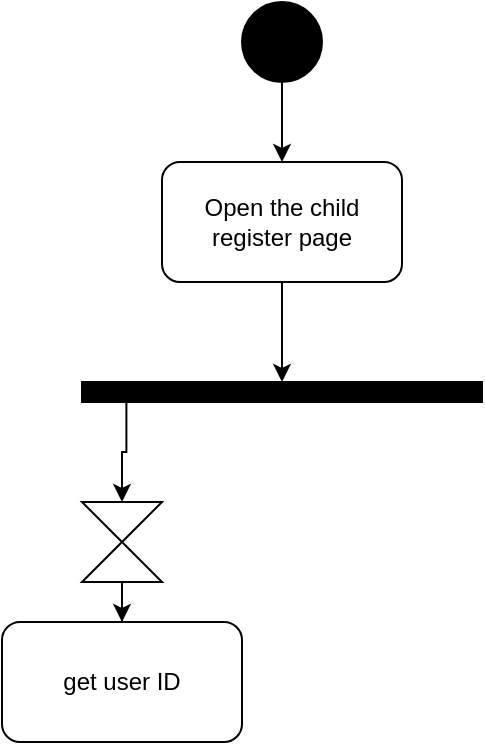 <mxfile version="26.0.9">
  <diagram name="Page-1" id="86R5FVlfNCrJObd2xNu8">
    <mxGraphModel dx="1195" dy="703" grid="1" gridSize="10" guides="1" tooltips="1" connect="1" arrows="1" fold="1" page="1" pageScale="1" pageWidth="827" pageHeight="1169" math="0" shadow="0">
      <root>
        <mxCell id="0" />
        <mxCell id="1" parent="0" />
        <mxCell id="eEoRAQe1DEveV7BVmvXU-4" style="edgeStyle=orthogonalEdgeStyle;rounded=0;orthogonalLoop=1;jettySize=auto;html=1;entryX=0.5;entryY=0;entryDx=0;entryDy=0;" edge="1" parent="1" source="eEoRAQe1DEveV7BVmvXU-2" target="eEoRAQe1DEveV7BVmvXU-3">
          <mxGeometry relative="1" as="geometry" />
        </mxCell>
        <mxCell id="eEoRAQe1DEveV7BVmvXU-2" value="" style="ellipse;whiteSpace=wrap;html=1;aspect=fixed;fillColor=#000000;" vertex="1" parent="1">
          <mxGeometry x="240" y="20" width="40" height="40" as="geometry" />
        </mxCell>
        <mxCell id="eEoRAQe1DEveV7BVmvXU-15" style="edgeStyle=orthogonalEdgeStyle;rounded=0;orthogonalLoop=1;jettySize=auto;html=1;entryX=0.5;entryY=0;entryDx=0;entryDy=0;" edge="1" parent="1" source="eEoRAQe1DEveV7BVmvXU-3">
          <mxGeometry relative="1" as="geometry">
            <mxPoint x="260" y="210" as="targetPoint" />
          </mxGeometry>
        </mxCell>
        <mxCell id="eEoRAQe1DEveV7BVmvXU-3" value="Open the child register page" style="rounded=1;whiteSpace=wrap;html=1;" vertex="1" parent="1">
          <mxGeometry x="200" y="100" width="120" height="60" as="geometry" />
        </mxCell>
        <mxCell id="eEoRAQe1DEveV7BVmvXU-32" style="edgeStyle=orthogonalEdgeStyle;rounded=0;orthogonalLoop=1;jettySize=auto;html=1;entryX=0.5;entryY=0;entryDx=0;entryDy=0;" edge="1" parent="1" source="eEoRAQe1DEveV7BVmvXU-14" target="eEoRAQe1DEveV7BVmvXU-31">
          <mxGeometry relative="1" as="geometry" />
        </mxCell>
        <mxCell id="eEoRAQe1DEveV7BVmvXU-14" value="" style="shape=collate;html=1;" vertex="1" parent="1">
          <mxGeometry x="160" y="270" width="40" height="40" as="geometry" />
        </mxCell>
        <mxCell id="eEoRAQe1DEveV7BVmvXU-30" style="edgeStyle=orthogonalEdgeStyle;rounded=0;orthogonalLoop=1;jettySize=auto;html=1;exitX=0.111;exitY=0.867;exitDx=0;exitDy=0;exitPerimeter=0;" edge="1" parent="1" source="eEoRAQe1DEveV7BVmvXU-29" target="eEoRAQe1DEveV7BVmvXU-14">
          <mxGeometry relative="1" as="geometry">
            <mxPoint x="182" y="280" as="targetPoint" />
          </mxGeometry>
        </mxCell>
        <mxCell id="eEoRAQe1DEveV7BVmvXU-29" value="" style="rounded=0;whiteSpace=wrap;html=1;fillColor=#000000;" vertex="1" parent="1">
          <mxGeometry x="160" y="210" width="200" height="10" as="geometry" />
        </mxCell>
        <mxCell id="eEoRAQe1DEveV7BVmvXU-31" value="get user ID" style="rounded=1;whiteSpace=wrap;html=1;" vertex="1" parent="1">
          <mxGeometry x="120" y="330" width="120" height="60" as="geometry" />
        </mxCell>
      </root>
    </mxGraphModel>
  </diagram>
</mxfile>
